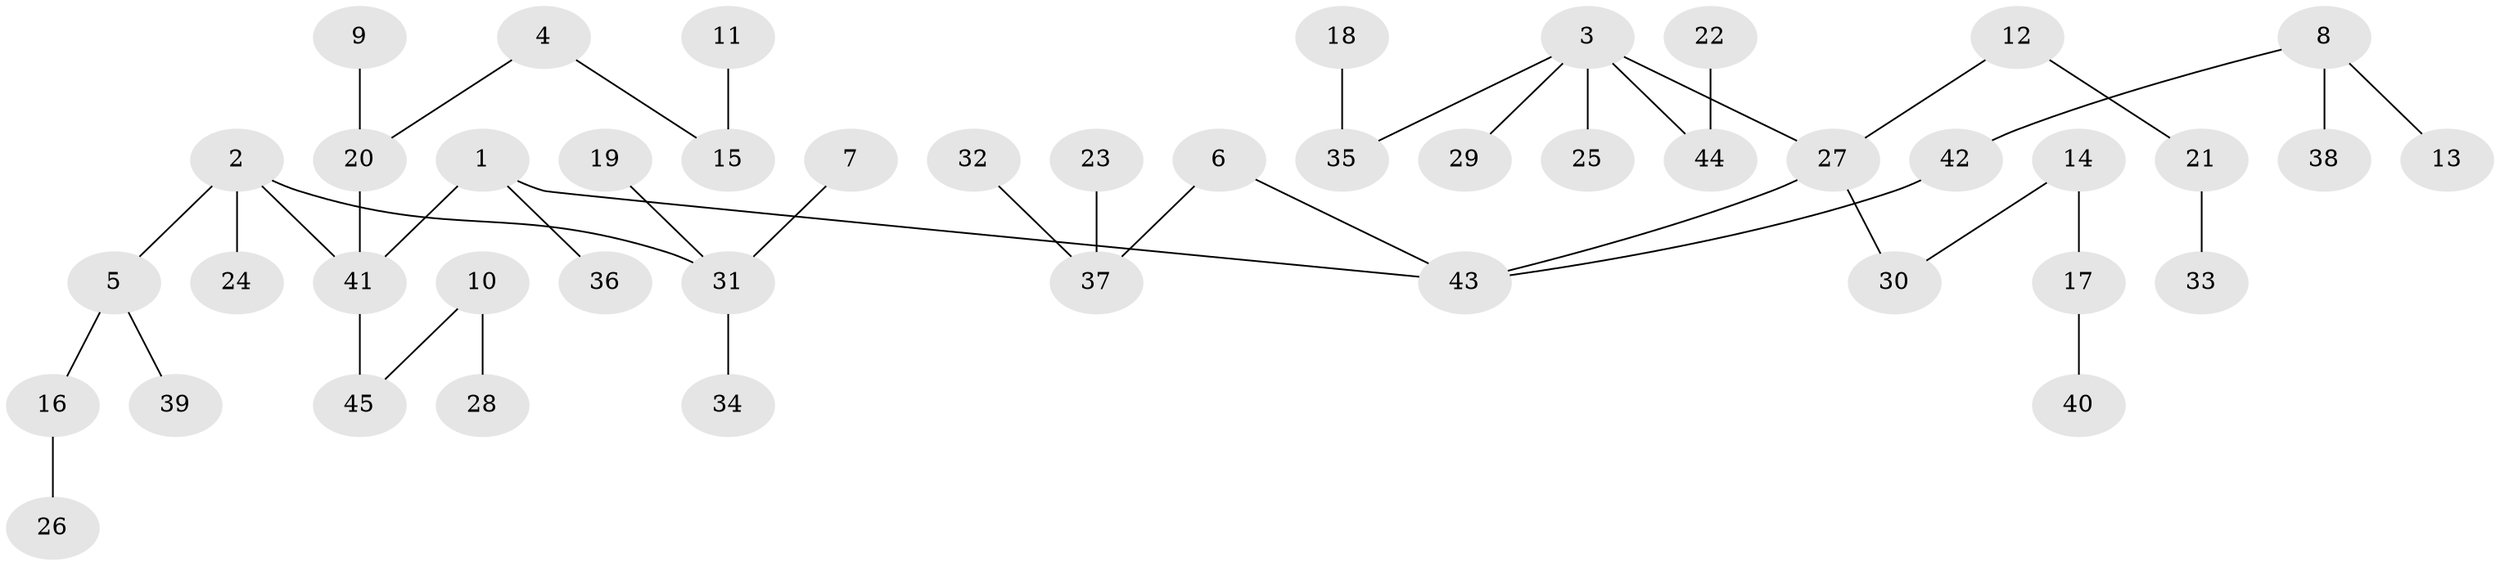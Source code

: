 // original degree distribution, {5: 0.07865168539325842, 4: 0.0449438202247191, 3: 0.14606741573033707, 1: 0.4943820224719101, 2: 0.23595505617977527}
// Generated by graph-tools (version 1.1) at 2025/02/03/09/25 03:02:24]
// undirected, 45 vertices, 44 edges
graph export_dot {
graph [start="1"]
  node [color=gray90,style=filled];
  1;
  2;
  3;
  4;
  5;
  6;
  7;
  8;
  9;
  10;
  11;
  12;
  13;
  14;
  15;
  16;
  17;
  18;
  19;
  20;
  21;
  22;
  23;
  24;
  25;
  26;
  27;
  28;
  29;
  30;
  31;
  32;
  33;
  34;
  35;
  36;
  37;
  38;
  39;
  40;
  41;
  42;
  43;
  44;
  45;
  1 -- 36 [weight=1.0];
  1 -- 41 [weight=1.0];
  1 -- 43 [weight=1.0];
  2 -- 5 [weight=1.0];
  2 -- 24 [weight=1.0];
  2 -- 31 [weight=1.0];
  2 -- 41 [weight=1.0];
  3 -- 25 [weight=1.0];
  3 -- 27 [weight=1.0];
  3 -- 29 [weight=1.0];
  3 -- 35 [weight=1.0];
  3 -- 44 [weight=1.0];
  4 -- 15 [weight=1.0];
  4 -- 20 [weight=1.0];
  5 -- 16 [weight=1.0];
  5 -- 39 [weight=1.0];
  6 -- 37 [weight=1.0];
  6 -- 43 [weight=1.0];
  7 -- 31 [weight=1.0];
  8 -- 13 [weight=1.0];
  8 -- 38 [weight=1.0];
  8 -- 42 [weight=1.0];
  9 -- 20 [weight=1.0];
  10 -- 28 [weight=1.0];
  10 -- 45 [weight=1.0];
  11 -- 15 [weight=1.0];
  12 -- 21 [weight=1.0];
  12 -- 27 [weight=1.0];
  14 -- 17 [weight=1.0];
  14 -- 30 [weight=1.0];
  16 -- 26 [weight=1.0];
  17 -- 40 [weight=1.0];
  18 -- 35 [weight=1.0];
  19 -- 31 [weight=1.0];
  20 -- 41 [weight=1.0];
  21 -- 33 [weight=1.0];
  22 -- 44 [weight=1.0];
  23 -- 37 [weight=1.0];
  27 -- 30 [weight=1.0];
  27 -- 43 [weight=1.0];
  31 -- 34 [weight=1.0];
  32 -- 37 [weight=1.0];
  41 -- 45 [weight=1.0];
  42 -- 43 [weight=1.0];
}
